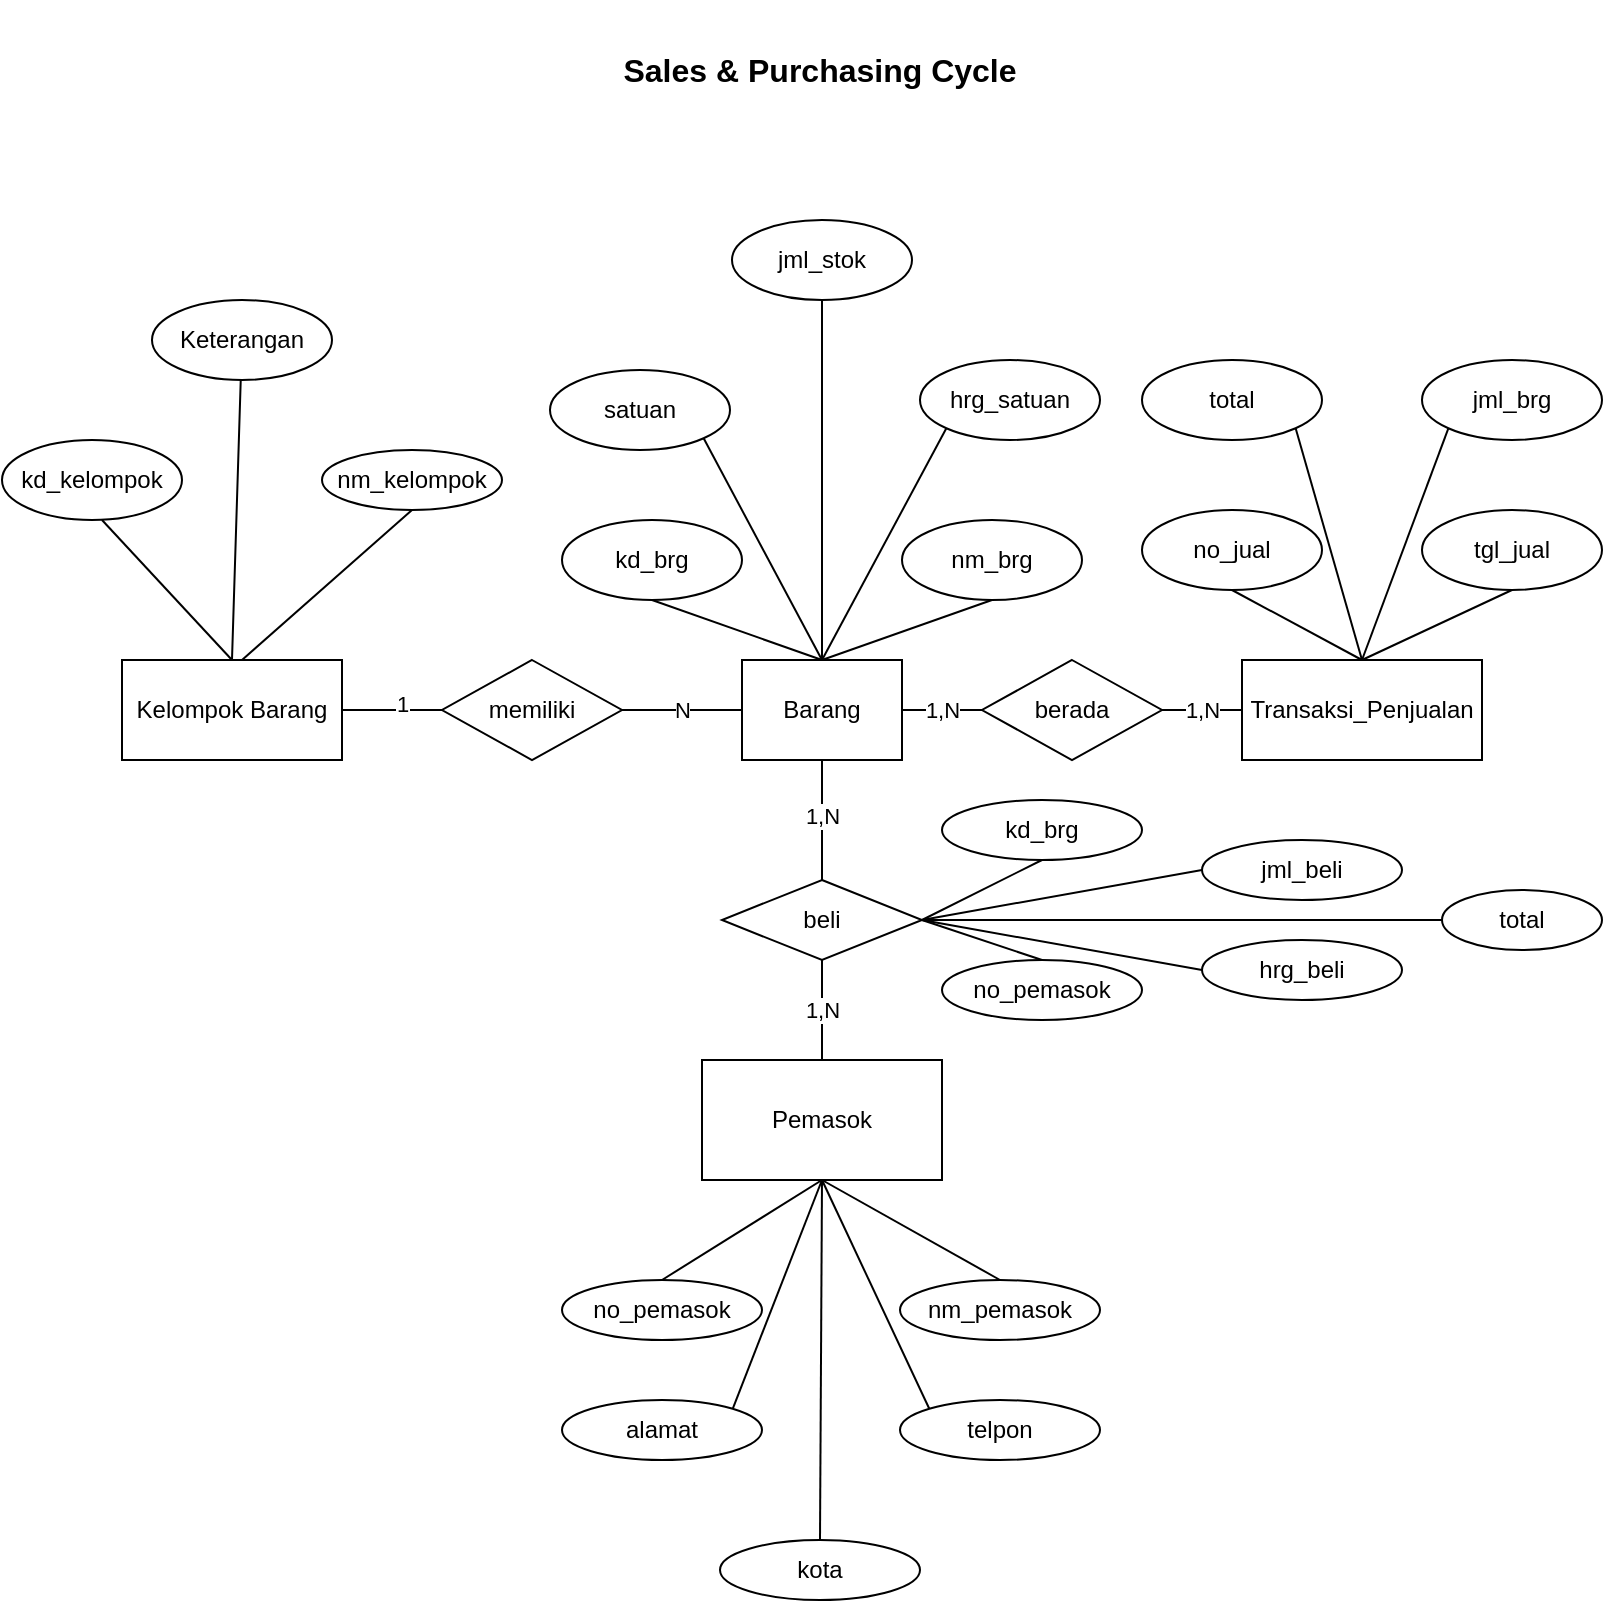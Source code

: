 <mxfile version="24.7.12">
  <diagram name="Halaman-1" id="xg6G7Nwjp2S8UQtPQ49u">
    <mxGraphModel dx="1876" dy="3329" grid="1" gridSize="10" guides="1" tooltips="1" connect="1" arrows="1" fold="1" page="1" pageScale="1" pageWidth="827" pageHeight="1169" math="0" shadow="0">
      <root>
        <mxCell id="0" />
        <mxCell id="1" parent="0" />
        <mxCell id="PwuGtuINyydhHZ7qy8_O-1" value="&lt;b&gt;&lt;font style=&quot;font-size: 16px;&quot;&gt;Sales &amp;amp; Purchasing Cycle&lt;/font&gt;&lt;/b&gt;" style="text;html=1;align=center;verticalAlign=middle;whiteSpace=wrap;rounded=0;" vertex="1" parent="1">
          <mxGeometry x="314" y="-2300" width="230" height="70" as="geometry" />
        </mxCell>
        <mxCell id="PwuGtuINyydhHZ7qy8_O-3" value="Kelompok Barang" style="rounded=0;whiteSpace=wrap;html=1;" vertex="1" parent="1">
          <mxGeometry x="80" y="-1970" width="110" height="50" as="geometry" />
        </mxCell>
        <mxCell id="PwuGtuINyydhHZ7qy8_O-4" value="Barang" style="rounded=0;whiteSpace=wrap;html=1;" vertex="1" parent="1">
          <mxGeometry x="390" y="-1970" width="80" height="50" as="geometry" />
        </mxCell>
        <mxCell id="PwuGtuINyydhHZ7qy8_O-5" value="Transaksi_Penjualan" style="rounded=0;whiteSpace=wrap;html=1;" vertex="1" parent="1">
          <mxGeometry x="640" y="-1970" width="120" height="50" as="geometry" />
        </mxCell>
        <mxCell id="PwuGtuINyydhHZ7qy8_O-6" value="Pemasok" style="rounded=0;whiteSpace=wrap;html=1;" vertex="1" parent="1">
          <mxGeometry x="370" y="-1770" width="120" height="60" as="geometry" />
        </mxCell>
        <mxCell id="PwuGtuINyydhHZ7qy8_O-7" value="kd_kelompok" style="ellipse;whiteSpace=wrap;html=1;" vertex="1" parent="1">
          <mxGeometry x="20" y="-2080" width="90" height="40" as="geometry" />
        </mxCell>
        <mxCell id="PwuGtuINyydhHZ7qy8_O-8" value="nm_kelompok" style="ellipse;whiteSpace=wrap;html=1;" vertex="1" parent="1">
          <mxGeometry x="180" y="-2075" width="90" height="30" as="geometry" />
        </mxCell>
        <mxCell id="PwuGtuINyydhHZ7qy8_O-9" value="Keterangan" style="ellipse;whiteSpace=wrap;html=1;" vertex="1" parent="1">
          <mxGeometry x="95" y="-2150" width="90" height="40" as="geometry" />
        </mxCell>
        <mxCell id="PwuGtuINyydhHZ7qy8_O-12" value="kd_brg" style="ellipse;whiteSpace=wrap;html=1;" vertex="1" parent="1">
          <mxGeometry x="300" y="-2040" width="90" height="40" as="geometry" />
        </mxCell>
        <mxCell id="PwuGtuINyydhHZ7qy8_O-13" value="hrg_satuan" style="ellipse;whiteSpace=wrap;html=1;" vertex="1" parent="1">
          <mxGeometry x="479" y="-2120" width="90" height="40" as="geometry" />
        </mxCell>
        <mxCell id="PwuGtuINyydhHZ7qy8_O-14" value="jml_stok" style="ellipse;whiteSpace=wrap;html=1;" vertex="1" parent="1">
          <mxGeometry x="385" y="-2190" width="90" height="40" as="geometry" />
        </mxCell>
        <mxCell id="PwuGtuINyydhHZ7qy8_O-15" value="nm_brg" style="ellipse;whiteSpace=wrap;html=1;" vertex="1" parent="1">
          <mxGeometry x="470" y="-2040" width="90" height="40" as="geometry" />
        </mxCell>
        <mxCell id="PwuGtuINyydhHZ7qy8_O-16" value="satuan" style="ellipse;whiteSpace=wrap;html=1;" vertex="1" parent="1">
          <mxGeometry x="294" y="-2115" width="90" height="40" as="geometry" />
        </mxCell>
        <mxCell id="PwuGtuINyydhHZ7qy8_O-18" value="no_jual" style="ellipse;whiteSpace=wrap;html=1;" vertex="1" parent="1">
          <mxGeometry x="590" y="-2045" width="90" height="40" as="geometry" />
        </mxCell>
        <mxCell id="PwuGtuINyydhHZ7qy8_O-19" value="tgl_jual" style="ellipse;whiteSpace=wrap;html=1;" vertex="1" parent="1">
          <mxGeometry x="730" y="-2045" width="90" height="40" as="geometry" />
        </mxCell>
        <mxCell id="PwuGtuINyydhHZ7qy8_O-20" value="total" style="ellipse;whiteSpace=wrap;html=1;" vertex="1" parent="1">
          <mxGeometry x="590" y="-2120" width="90" height="40" as="geometry" />
        </mxCell>
        <mxCell id="PwuGtuINyydhHZ7qy8_O-21" value="jml_brg" style="ellipse;whiteSpace=wrap;html=1;" vertex="1" parent="1">
          <mxGeometry x="730" y="-2120" width="90" height="40" as="geometry" />
        </mxCell>
        <mxCell id="PwuGtuINyydhHZ7qy8_O-22" value="" style="endArrow=none;html=1;rounded=0;exitX=0.5;exitY=0;exitDx=0;exitDy=0;" edge="1" parent="1" source="PwuGtuINyydhHZ7qy8_O-3">
          <mxGeometry width="50" height="50" relative="1" as="geometry">
            <mxPoint x="140" y="-2000" as="sourcePoint" />
            <mxPoint x="70" y="-2040" as="targetPoint" />
            <Array as="points">
              <mxPoint x="70" y="-2040" />
            </Array>
          </mxGeometry>
        </mxCell>
        <mxCell id="PwuGtuINyydhHZ7qy8_O-24" value="" style="endArrow=none;html=1;rounded=0;exitX=0.5;exitY=0;exitDx=0;exitDy=0;" edge="1" parent="1" source="PwuGtuINyydhHZ7qy8_O-3" target="PwuGtuINyydhHZ7qy8_O-9">
          <mxGeometry width="50" height="50" relative="1" as="geometry">
            <mxPoint x="150" y="-1980" as="sourcePoint" />
            <mxPoint x="140" y="-2107" as="targetPoint" />
          </mxGeometry>
        </mxCell>
        <mxCell id="PwuGtuINyydhHZ7qy8_O-25" value="" style="endArrow=none;html=1;rounded=0;entryX=0.5;entryY=1;entryDx=0;entryDy=0;" edge="1" parent="1" target="PwuGtuINyydhHZ7qy8_O-8">
          <mxGeometry width="50" height="50" relative="1" as="geometry">
            <mxPoint x="140" y="-1970" as="sourcePoint" />
            <mxPoint x="210" y="-2040" as="targetPoint" />
          </mxGeometry>
        </mxCell>
        <mxCell id="PwuGtuINyydhHZ7qy8_O-26" value="" style="endArrow=none;html=1;rounded=0;entryX=0.5;entryY=1;entryDx=0;entryDy=0;exitX=0.5;exitY=0;exitDx=0;exitDy=0;" edge="1" parent="1" source="PwuGtuINyydhHZ7qy8_O-4" target="PwuGtuINyydhHZ7qy8_O-15">
          <mxGeometry width="50" height="50" relative="1" as="geometry">
            <mxPoint x="450" y="-1960" as="sourcePoint" />
            <mxPoint x="500" y="-2010" as="targetPoint" />
          </mxGeometry>
        </mxCell>
        <mxCell id="PwuGtuINyydhHZ7qy8_O-31" value="" style="endArrow=none;html=1;rounded=0;exitX=0.5;exitY=0;exitDx=0;exitDy=0;entryX=0.5;entryY=1;entryDx=0;entryDy=0;" edge="1" parent="1" source="PwuGtuINyydhHZ7qy8_O-4" target="PwuGtuINyydhHZ7qy8_O-12">
          <mxGeometry width="50" height="50" relative="1" as="geometry">
            <mxPoint x="330" y="-1960" as="sourcePoint" />
            <mxPoint x="380" y="-2010" as="targetPoint" />
          </mxGeometry>
        </mxCell>
        <mxCell id="PwuGtuINyydhHZ7qy8_O-32" value="" style="endArrow=none;html=1;rounded=0;exitX=0.5;exitY=0;exitDx=0;exitDy=0;entryX=0;entryY=1;entryDx=0;entryDy=0;" edge="1" parent="1" source="PwuGtuINyydhHZ7qy8_O-4" target="PwuGtuINyydhHZ7qy8_O-13">
          <mxGeometry width="50" height="50" relative="1" as="geometry">
            <mxPoint x="430" y="-2010" as="sourcePoint" />
            <mxPoint x="480" y="-2060" as="targetPoint" />
          </mxGeometry>
        </mxCell>
        <mxCell id="PwuGtuINyydhHZ7qy8_O-33" value="" style="endArrow=none;html=1;rounded=0;exitX=0.5;exitY=0;exitDx=0;exitDy=0;entryX=1;entryY=1;entryDx=0;entryDy=0;" edge="1" parent="1" source="PwuGtuINyydhHZ7qy8_O-4" target="PwuGtuINyydhHZ7qy8_O-16">
          <mxGeometry width="50" height="50" relative="1" as="geometry">
            <mxPoint x="410" y="-2040" as="sourcePoint" />
            <mxPoint x="460" y="-2090" as="targetPoint" />
          </mxGeometry>
        </mxCell>
        <mxCell id="PwuGtuINyydhHZ7qy8_O-34" value="" style="endArrow=none;html=1;rounded=0;exitX=0.5;exitY=0;exitDx=0;exitDy=0;entryX=0.5;entryY=1;entryDx=0;entryDy=0;" edge="1" parent="1" source="PwuGtuINyydhHZ7qy8_O-4" target="PwuGtuINyydhHZ7qy8_O-14">
          <mxGeometry width="50" height="50" relative="1" as="geometry">
            <mxPoint x="440" y="-2090" as="sourcePoint" />
            <mxPoint x="490" y="-2140" as="targetPoint" />
          </mxGeometry>
        </mxCell>
        <mxCell id="PwuGtuINyydhHZ7qy8_O-35" value="" style="endArrow=none;html=1;rounded=0;entryX=0.5;entryY=1;entryDx=0;entryDy=0;exitX=0.5;exitY=0;exitDx=0;exitDy=0;" edge="1" parent="1" source="PwuGtuINyydhHZ7qy8_O-5" target="PwuGtuINyydhHZ7qy8_O-19">
          <mxGeometry width="50" height="50" relative="1" as="geometry">
            <mxPoint x="680" y="-1960" as="sourcePoint" />
            <mxPoint x="730" y="-2010" as="targetPoint" />
          </mxGeometry>
        </mxCell>
        <mxCell id="PwuGtuINyydhHZ7qy8_O-36" value="" style="endArrow=none;html=1;rounded=0;exitX=0.5;exitY=0;exitDx=0;exitDy=0;entryX=0;entryY=1;entryDx=0;entryDy=0;" edge="1" parent="1" source="PwuGtuINyydhHZ7qy8_O-5" target="PwuGtuINyydhHZ7qy8_O-21">
          <mxGeometry width="50" height="50" relative="1" as="geometry">
            <mxPoint x="700" y="-2020" as="sourcePoint" />
            <mxPoint x="750" y="-2070" as="targetPoint" />
          </mxGeometry>
        </mxCell>
        <mxCell id="PwuGtuINyydhHZ7qy8_O-37" value="" style="endArrow=none;html=1;rounded=0;entryX=0.5;entryY=0;entryDx=0;entryDy=0;exitX=0.5;exitY=1;exitDx=0;exitDy=0;" edge="1" parent="1" source="PwuGtuINyydhHZ7qy8_O-18" target="PwuGtuINyydhHZ7qy8_O-5">
          <mxGeometry width="50" height="50" relative="1" as="geometry">
            <mxPoint x="610" y="-1950" as="sourcePoint" />
            <mxPoint x="660" y="-2000" as="targetPoint" />
          </mxGeometry>
        </mxCell>
        <mxCell id="PwuGtuINyydhHZ7qy8_O-38" value="" style="endArrow=none;html=1;rounded=0;exitX=0.5;exitY=0;exitDx=0;exitDy=0;entryX=1;entryY=1;entryDx=0;entryDy=0;" edge="1" parent="1" source="PwuGtuINyydhHZ7qy8_O-5" target="PwuGtuINyydhHZ7qy8_O-20">
          <mxGeometry width="50" height="50" relative="1" as="geometry">
            <mxPoint x="690" y="-2060" as="sourcePoint" />
            <mxPoint x="740" y="-2110" as="targetPoint" />
          </mxGeometry>
        </mxCell>
        <mxCell id="PwuGtuINyydhHZ7qy8_O-40" value="nm_pemasok" style="ellipse;whiteSpace=wrap;html=1;" vertex="1" parent="1">
          <mxGeometry x="469" y="-1660" width="100" height="30" as="geometry" />
        </mxCell>
        <mxCell id="PwuGtuINyydhHZ7qy8_O-41" value="alamat" style="ellipse;whiteSpace=wrap;html=1;" vertex="1" parent="1">
          <mxGeometry x="300" y="-1600" width="100" height="30" as="geometry" />
        </mxCell>
        <mxCell id="PwuGtuINyydhHZ7qy8_O-42" value="no_pemasok" style="ellipse;whiteSpace=wrap;html=1;" vertex="1" parent="1">
          <mxGeometry x="300" y="-1660" width="100" height="30" as="geometry" />
        </mxCell>
        <mxCell id="PwuGtuINyydhHZ7qy8_O-43" value="kota" style="ellipse;whiteSpace=wrap;html=1;" vertex="1" parent="1">
          <mxGeometry x="379" y="-1530" width="100" height="30" as="geometry" />
        </mxCell>
        <mxCell id="PwuGtuINyydhHZ7qy8_O-46" value="telpon" style="ellipse;whiteSpace=wrap;html=1;" vertex="1" parent="1">
          <mxGeometry x="469" y="-1600" width="100" height="30" as="geometry" />
        </mxCell>
        <mxCell id="PwuGtuINyydhHZ7qy8_O-47" value="" style="endArrow=none;html=1;rounded=0;entryX=0.5;entryY=1;entryDx=0;entryDy=0;exitX=0.5;exitY=0;exitDx=0;exitDy=0;" edge="1" parent="1" source="PwuGtuINyydhHZ7qy8_O-42" target="PwuGtuINyydhHZ7qy8_O-6">
          <mxGeometry width="50" height="50" relative="1" as="geometry">
            <mxPoint x="400" y="-1580" as="sourcePoint" />
            <mxPoint x="450" y="-1630" as="targetPoint" />
          </mxGeometry>
        </mxCell>
        <mxCell id="PwuGtuINyydhHZ7qy8_O-48" value="" style="endArrow=none;html=1;rounded=0;entryX=0.5;entryY=1;entryDx=0;entryDy=0;exitX=0.5;exitY=0;exitDx=0;exitDy=0;" edge="1" parent="1" source="PwuGtuINyydhHZ7qy8_O-40" target="PwuGtuINyydhHZ7qy8_O-6">
          <mxGeometry width="50" height="50" relative="1" as="geometry">
            <mxPoint x="430" y="-1570" as="sourcePoint" />
            <mxPoint x="480" y="-1620" as="targetPoint" />
          </mxGeometry>
        </mxCell>
        <mxCell id="PwuGtuINyydhHZ7qy8_O-49" value="" style="endArrow=none;html=1;rounded=0;entryX=0.5;entryY=1;entryDx=0;entryDy=0;exitX=1;exitY=0;exitDx=0;exitDy=0;" edge="1" parent="1" source="PwuGtuINyydhHZ7qy8_O-41" target="PwuGtuINyydhHZ7qy8_O-6">
          <mxGeometry width="50" height="50" relative="1" as="geometry">
            <mxPoint x="400" y="-1580" as="sourcePoint" />
            <mxPoint x="450" y="-1630" as="targetPoint" />
          </mxGeometry>
        </mxCell>
        <mxCell id="PwuGtuINyydhHZ7qy8_O-50" value="" style="endArrow=none;html=1;rounded=0;entryX=0.5;entryY=1;entryDx=0;entryDy=0;exitX=0;exitY=0;exitDx=0;exitDy=0;" edge="1" parent="1" source="PwuGtuINyydhHZ7qy8_O-46" target="PwuGtuINyydhHZ7qy8_O-6">
          <mxGeometry width="50" height="50" relative="1" as="geometry">
            <mxPoint x="400" y="-1580" as="sourcePoint" />
            <mxPoint x="450" y="-1630" as="targetPoint" />
          </mxGeometry>
        </mxCell>
        <mxCell id="PwuGtuINyydhHZ7qy8_O-51" value="" style="endArrow=none;html=1;rounded=0;entryX=0.5;entryY=1;entryDx=0;entryDy=0;exitX=0.5;exitY=0;exitDx=0;exitDy=0;" edge="1" parent="1" source="PwuGtuINyydhHZ7qy8_O-43" target="PwuGtuINyydhHZ7qy8_O-6">
          <mxGeometry width="50" height="50" relative="1" as="geometry">
            <mxPoint x="400" y="-1580" as="sourcePoint" />
            <mxPoint x="450" y="-1630" as="targetPoint" />
          </mxGeometry>
        </mxCell>
        <mxCell id="PwuGtuINyydhHZ7qy8_O-52" value="memiliki" style="rhombus;whiteSpace=wrap;html=1;" vertex="1" parent="1">
          <mxGeometry x="240" y="-1970" width="90" height="50" as="geometry" />
        </mxCell>
        <mxCell id="PwuGtuINyydhHZ7qy8_O-54" value="beli" style="rhombus;whiteSpace=wrap;html=1;" vertex="1" parent="1">
          <mxGeometry x="380" y="-1860" width="100" height="40" as="geometry" />
        </mxCell>
        <mxCell id="PwuGtuINyydhHZ7qy8_O-55" value="berada" style="rhombus;whiteSpace=wrap;html=1;" vertex="1" parent="1">
          <mxGeometry x="510" y="-1970" width="90" height="50" as="geometry" />
        </mxCell>
        <mxCell id="PwuGtuINyydhHZ7qy8_O-57" value="" style="endArrow=none;html=1;rounded=0;entryX=0;entryY=0.5;entryDx=0;entryDy=0;exitX=1;exitY=0.5;exitDx=0;exitDy=0;" edge="1" parent="1" source="PwuGtuINyydhHZ7qy8_O-3" target="PwuGtuINyydhHZ7qy8_O-52">
          <mxGeometry width="50" height="50" relative="1" as="geometry">
            <mxPoint x="190" y="-1890" as="sourcePoint" />
            <mxPoint x="240" y="-1940" as="targetPoint" />
          </mxGeometry>
        </mxCell>
        <mxCell id="PwuGtuINyydhHZ7qy8_O-58" value="1" style="edgeLabel;html=1;align=center;verticalAlign=middle;resizable=0;points=[];" vertex="1" connectable="0" parent="PwuGtuINyydhHZ7qy8_O-57">
          <mxGeometry x="0.136" y="3" relative="1" as="geometry">
            <mxPoint x="1" as="offset" />
          </mxGeometry>
        </mxCell>
        <mxCell id="PwuGtuINyydhHZ7qy8_O-59" value="N" style="endArrow=none;html=1;rounded=0;entryX=0;entryY=0.5;entryDx=0;entryDy=0;exitX=1;exitY=0.5;exitDx=0;exitDy=0;" edge="1" parent="1" source="PwuGtuINyydhHZ7qy8_O-52" target="PwuGtuINyydhHZ7qy8_O-4">
          <mxGeometry width="50" height="50" relative="1" as="geometry">
            <mxPoint x="340" y="-1890" as="sourcePoint" />
            <mxPoint x="390" y="-1940" as="targetPoint" />
          </mxGeometry>
        </mxCell>
        <mxCell id="PwuGtuINyydhHZ7qy8_O-60" value="1,N" style="endArrow=none;html=1;rounded=0;exitX=1;exitY=0.5;exitDx=0;exitDy=0;entryX=0;entryY=0.5;entryDx=0;entryDy=0;" edge="1" parent="1" source="PwuGtuINyydhHZ7qy8_O-4" target="PwuGtuINyydhHZ7qy8_O-55">
          <mxGeometry width="50" height="50" relative="1" as="geometry">
            <mxPoint x="470" y="-1870" as="sourcePoint" />
            <mxPoint x="520" y="-1920" as="targetPoint" />
          </mxGeometry>
        </mxCell>
        <mxCell id="PwuGtuINyydhHZ7qy8_O-61" value="1,N" style="endArrow=none;html=1;rounded=0;entryX=0;entryY=0.5;entryDx=0;entryDy=0;exitX=1;exitY=0.5;exitDx=0;exitDy=0;" edge="1" parent="1" source="PwuGtuINyydhHZ7qy8_O-55" target="PwuGtuINyydhHZ7qy8_O-5">
          <mxGeometry width="50" height="50" relative="1" as="geometry">
            <mxPoint x="570" y="-1860" as="sourcePoint" />
            <mxPoint x="620" y="-1910" as="targetPoint" />
          </mxGeometry>
        </mxCell>
        <mxCell id="PwuGtuINyydhHZ7qy8_O-62" value="" style="endArrow=none;html=1;rounded=0;entryX=0.5;entryY=1;entryDx=0;entryDy=0;exitX=0.5;exitY=0;exitDx=0;exitDy=0;" edge="1" parent="1" source="PwuGtuINyydhHZ7qy8_O-54" target="PwuGtuINyydhHZ7qy8_O-4">
          <mxGeometry width="50" height="50" relative="1" as="geometry">
            <mxPoint x="410" y="-1870" as="sourcePoint" />
            <mxPoint x="460" y="-1920" as="targetPoint" />
          </mxGeometry>
        </mxCell>
        <mxCell id="PwuGtuINyydhHZ7qy8_O-64" value="1,N" style="edgeLabel;html=1;align=center;verticalAlign=middle;resizable=0;points=[];" vertex="1" connectable="0" parent="PwuGtuINyydhHZ7qy8_O-62">
          <mxGeometry x="0.074" relative="1" as="geometry">
            <mxPoint as="offset" />
          </mxGeometry>
        </mxCell>
        <mxCell id="PwuGtuINyydhHZ7qy8_O-63" value="1,N" style="endArrow=none;html=1;rounded=0;entryX=0.5;entryY=1;entryDx=0;entryDy=0;exitX=0.5;exitY=0;exitDx=0;exitDy=0;" edge="1" parent="1" source="PwuGtuINyydhHZ7qy8_O-6" target="PwuGtuINyydhHZ7qy8_O-54">
          <mxGeometry width="50" height="50" relative="1" as="geometry">
            <mxPoint x="410" y="-1750" as="sourcePoint" />
            <mxPoint x="460" y="-1800" as="targetPoint" />
          </mxGeometry>
        </mxCell>
        <mxCell id="PwuGtuINyydhHZ7qy8_O-67" value="kd_brg" style="ellipse;whiteSpace=wrap;html=1;" vertex="1" parent="1">
          <mxGeometry x="490" y="-1900" width="100" height="30" as="geometry" />
        </mxCell>
        <mxCell id="PwuGtuINyydhHZ7qy8_O-68" value="jml_beli" style="ellipse;whiteSpace=wrap;html=1;" vertex="1" parent="1">
          <mxGeometry x="620" y="-1880" width="100" height="30" as="geometry" />
        </mxCell>
        <mxCell id="PwuGtuINyydhHZ7qy8_O-69" value="hrg_beli" style="ellipse;whiteSpace=wrap;html=1;" vertex="1" parent="1">
          <mxGeometry x="620" y="-1830" width="100" height="30" as="geometry" />
        </mxCell>
        <mxCell id="PwuGtuINyydhHZ7qy8_O-70" value="no_pemasok" style="ellipse;whiteSpace=wrap;html=1;" vertex="1" parent="1">
          <mxGeometry x="490" y="-1820" width="100" height="30" as="geometry" />
        </mxCell>
        <mxCell id="PwuGtuINyydhHZ7qy8_O-71" value="total" style="ellipse;whiteSpace=wrap;html=1;" vertex="1" parent="1">
          <mxGeometry x="740" y="-1855" width="80" height="30" as="geometry" />
        </mxCell>
        <mxCell id="PwuGtuINyydhHZ7qy8_O-72" value="" style="endArrow=none;html=1;rounded=0;exitX=1;exitY=0.5;exitDx=0;exitDy=0;entryX=0.5;entryY=1;entryDx=0;entryDy=0;" edge="1" parent="1" source="PwuGtuINyydhHZ7qy8_O-54" target="PwuGtuINyydhHZ7qy8_O-67">
          <mxGeometry width="50" height="50" relative="1" as="geometry">
            <mxPoint x="480" y="-1820" as="sourcePoint" />
            <mxPoint x="530" y="-1870" as="targetPoint" />
          </mxGeometry>
        </mxCell>
        <mxCell id="PwuGtuINyydhHZ7qy8_O-73" value="" style="endArrow=none;html=1;rounded=0;exitX=1;exitY=0.5;exitDx=0;exitDy=0;entryX=0.5;entryY=0;entryDx=0;entryDy=0;" edge="1" parent="1" source="PwuGtuINyydhHZ7qy8_O-54" target="PwuGtuINyydhHZ7qy8_O-70">
          <mxGeometry width="50" height="50" relative="1" as="geometry">
            <mxPoint x="510" y="-1790" as="sourcePoint" />
            <mxPoint x="560" y="-1840" as="targetPoint" />
          </mxGeometry>
        </mxCell>
        <mxCell id="PwuGtuINyydhHZ7qy8_O-74" value="" style="endArrow=none;html=1;rounded=0;exitX=1;exitY=0.5;exitDx=0;exitDy=0;entryX=0;entryY=0.5;entryDx=0;entryDy=0;" edge="1" parent="1" source="PwuGtuINyydhHZ7qy8_O-54" target="PwuGtuINyydhHZ7qy8_O-68">
          <mxGeometry width="50" height="50" relative="1" as="geometry">
            <mxPoint x="570" y="-1800" as="sourcePoint" />
            <mxPoint x="620" y="-1850" as="targetPoint" />
          </mxGeometry>
        </mxCell>
        <mxCell id="PwuGtuINyydhHZ7qy8_O-75" value="" style="endArrow=none;html=1;rounded=0;exitX=1;exitY=0.5;exitDx=0;exitDy=0;entryX=0;entryY=0.5;entryDx=0;entryDy=0;" edge="1" parent="1" source="PwuGtuINyydhHZ7qy8_O-54" target="PwuGtuINyydhHZ7qy8_O-69">
          <mxGeometry width="50" height="50" relative="1" as="geometry">
            <mxPoint x="540" y="-1780" as="sourcePoint" />
            <mxPoint x="590" y="-1830" as="targetPoint" />
          </mxGeometry>
        </mxCell>
        <mxCell id="PwuGtuINyydhHZ7qy8_O-76" value="" style="endArrow=none;html=1;rounded=0;entryX=0;entryY=0.5;entryDx=0;entryDy=0;exitX=1;exitY=0.5;exitDx=0;exitDy=0;" edge="1" parent="1" source="PwuGtuINyydhHZ7qy8_O-54" target="PwuGtuINyydhHZ7qy8_O-71">
          <mxGeometry width="50" height="50" relative="1" as="geometry">
            <mxPoint x="680" y="-1780" as="sourcePoint" />
            <mxPoint x="730" y="-1830" as="targetPoint" />
          </mxGeometry>
        </mxCell>
      </root>
    </mxGraphModel>
  </diagram>
</mxfile>
